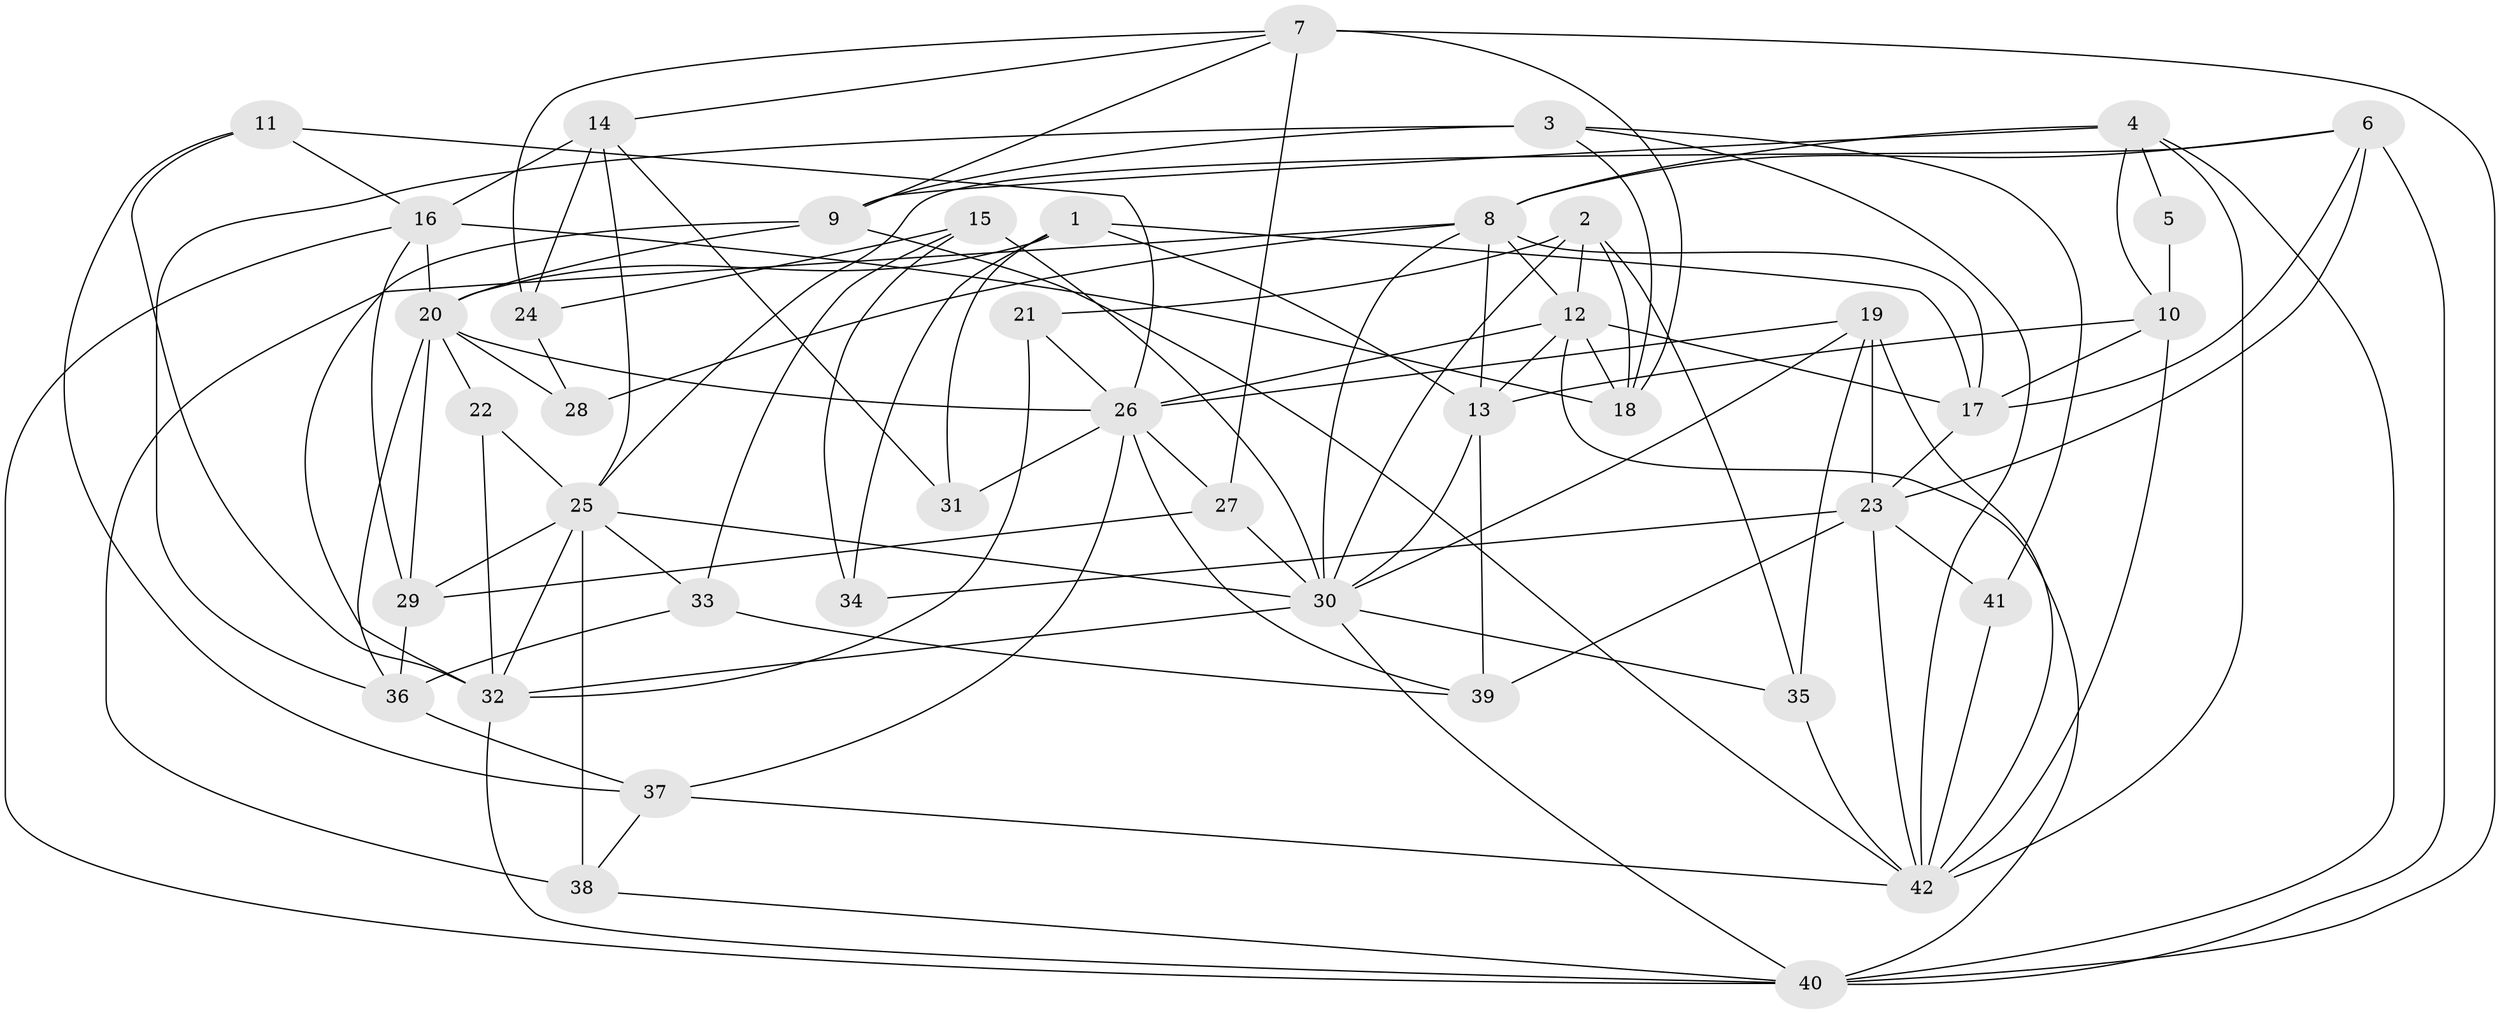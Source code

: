 // original degree distribution, {5: 0.21686746987951808, 4: 0.25301204819277107, 3: 0.24096385542168675, 6: 0.07228915662650602, 2: 0.1566265060240964, 7: 0.04819277108433735, 8: 0.012048192771084338}
// Generated by graph-tools (version 1.1) at 2025/02/03/09/25 03:02:06]
// undirected, 42 vertices, 112 edges
graph export_dot {
graph [start="1"]
  node [color=gray90,style=filled];
  1;
  2;
  3;
  4;
  5;
  6;
  7;
  8;
  9;
  10;
  11;
  12;
  13;
  14;
  15;
  16;
  17;
  18;
  19;
  20;
  21;
  22;
  23;
  24;
  25;
  26;
  27;
  28;
  29;
  30;
  31;
  32;
  33;
  34;
  35;
  36;
  37;
  38;
  39;
  40;
  41;
  42;
  1 -- 13 [weight=1.0];
  1 -- 17 [weight=1.0];
  1 -- 20 [weight=1.0];
  1 -- 31 [weight=1.0];
  1 -- 34 [weight=1.0];
  2 -- 12 [weight=1.0];
  2 -- 18 [weight=1.0];
  2 -- 21 [weight=1.0];
  2 -- 30 [weight=1.0];
  2 -- 35 [weight=1.0];
  3 -- 9 [weight=2.0];
  3 -- 18 [weight=1.0];
  3 -- 36 [weight=1.0];
  3 -- 41 [weight=1.0];
  3 -- 42 [weight=1.0];
  4 -- 5 [weight=1.0];
  4 -- 8 [weight=1.0];
  4 -- 9 [weight=1.0];
  4 -- 10 [weight=1.0];
  4 -- 40 [weight=1.0];
  4 -- 42 [weight=1.0];
  5 -- 10 [weight=1.0];
  6 -- 8 [weight=1.0];
  6 -- 17 [weight=1.0];
  6 -- 23 [weight=2.0];
  6 -- 25 [weight=1.0];
  6 -- 40 [weight=1.0];
  7 -- 9 [weight=1.0];
  7 -- 14 [weight=1.0];
  7 -- 18 [weight=1.0];
  7 -- 24 [weight=1.0];
  7 -- 27 [weight=2.0];
  7 -- 40 [weight=1.0];
  8 -- 12 [weight=1.0];
  8 -- 13 [weight=1.0];
  8 -- 17 [weight=1.0];
  8 -- 28 [weight=1.0];
  8 -- 30 [weight=1.0];
  8 -- 38 [weight=2.0];
  9 -- 20 [weight=1.0];
  9 -- 32 [weight=1.0];
  9 -- 42 [weight=1.0];
  10 -- 13 [weight=1.0];
  10 -- 17 [weight=1.0];
  10 -- 42 [weight=2.0];
  11 -- 16 [weight=1.0];
  11 -- 26 [weight=1.0];
  11 -- 32 [weight=1.0];
  11 -- 37 [weight=1.0];
  12 -- 13 [weight=1.0];
  12 -- 17 [weight=1.0];
  12 -- 18 [weight=1.0];
  12 -- 26 [weight=1.0];
  12 -- 40 [weight=1.0];
  13 -- 30 [weight=1.0];
  13 -- 39 [weight=1.0];
  14 -- 16 [weight=1.0];
  14 -- 24 [weight=1.0];
  14 -- 25 [weight=1.0];
  14 -- 31 [weight=1.0];
  15 -- 24 [weight=1.0];
  15 -- 30 [weight=2.0];
  15 -- 33 [weight=1.0];
  15 -- 34 [weight=1.0];
  16 -- 18 [weight=2.0];
  16 -- 20 [weight=1.0];
  16 -- 29 [weight=1.0];
  16 -- 40 [weight=1.0];
  17 -- 23 [weight=1.0];
  19 -- 23 [weight=1.0];
  19 -- 26 [weight=2.0];
  19 -- 30 [weight=1.0];
  19 -- 35 [weight=1.0];
  19 -- 42 [weight=1.0];
  20 -- 22 [weight=1.0];
  20 -- 26 [weight=1.0];
  20 -- 28 [weight=1.0];
  20 -- 29 [weight=1.0];
  20 -- 36 [weight=1.0];
  21 -- 26 [weight=1.0];
  21 -- 32 [weight=1.0];
  22 -- 25 [weight=2.0];
  22 -- 32 [weight=1.0];
  23 -- 34 [weight=1.0];
  23 -- 39 [weight=1.0];
  23 -- 41 [weight=1.0];
  23 -- 42 [weight=1.0];
  24 -- 28 [weight=1.0];
  25 -- 29 [weight=1.0];
  25 -- 30 [weight=1.0];
  25 -- 32 [weight=1.0];
  25 -- 33 [weight=1.0];
  25 -- 38 [weight=1.0];
  26 -- 27 [weight=1.0];
  26 -- 31 [weight=1.0];
  26 -- 37 [weight=1.0];
  26 -- 39 [weight=1.0];
  27 -- 29 [weight=1.0];
  27 -- 30 [weight=2.0];
  29 -- 36 [weight=1.0];
  30 -- 32 [weight=1.0];
  30 -- 35 [weight=1.0];
  30 -- 40 [weight=1.0];
  32 -- 40 [weight=1.0];
  33 -- 36 [weight=1.0];
  33 -- 39 [weight=1.0];
  35 -- 42 [weight=2.0];
  36 -- 37 [weight=1.0];
  37 -- 38 [weight=1.0];
  37 -- 42 [weight=1.0];
  38 -- 40 [weight=1.0];
  41 -- 42 [weight=1.0];
}
